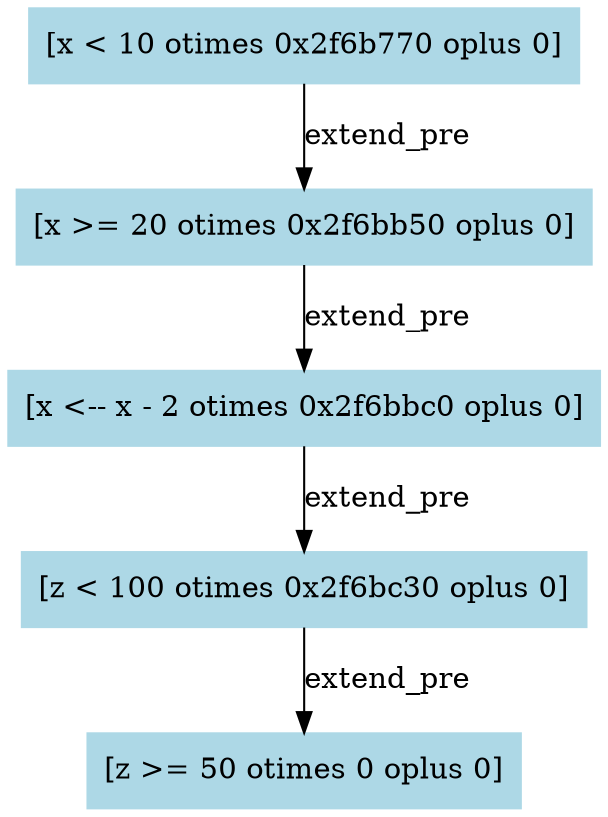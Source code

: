 digraph "[x := 10]" {
"0x2f6b700" [label="[x < 10 otimes 0x2f6b770 oplus 0]", color=lightblue,style=filled,shape=box]
"0x2f6b700" -> "0x2f6b770" [label=extend_pre,color=black]
"0x2f6b770" [label="[x >= 20 otimes 0x2f6bb50 oplus 0]", color=lightblue,style=filled,shape=box]
"0x2f6b770" -> "0x2f6bb50" [label=extend_pre,color=black]
"0x2f6bb50" [label="[x <-- x - 2 otimes 0x2f6bbc0 oplus 0]", color=lightblue,style=filled,shape=box]
"0x2f6bb50" -> "0x2f6bbc0" [label=extend_pre,color=black]
"0x2f6bbc0" [label="[z < 100 otimes 0x2f6bc30 oplus 0]", color=lightblue,style=filled,shape=box]
"0x2f6bbc0" -> "0x2f6bc30" [label=extend_pre,color=black]
"0x2f6bc30" [label="[z >= 50 otimes 0 oplus 0]", color=lightblue,style=filled,shape=box]
}


